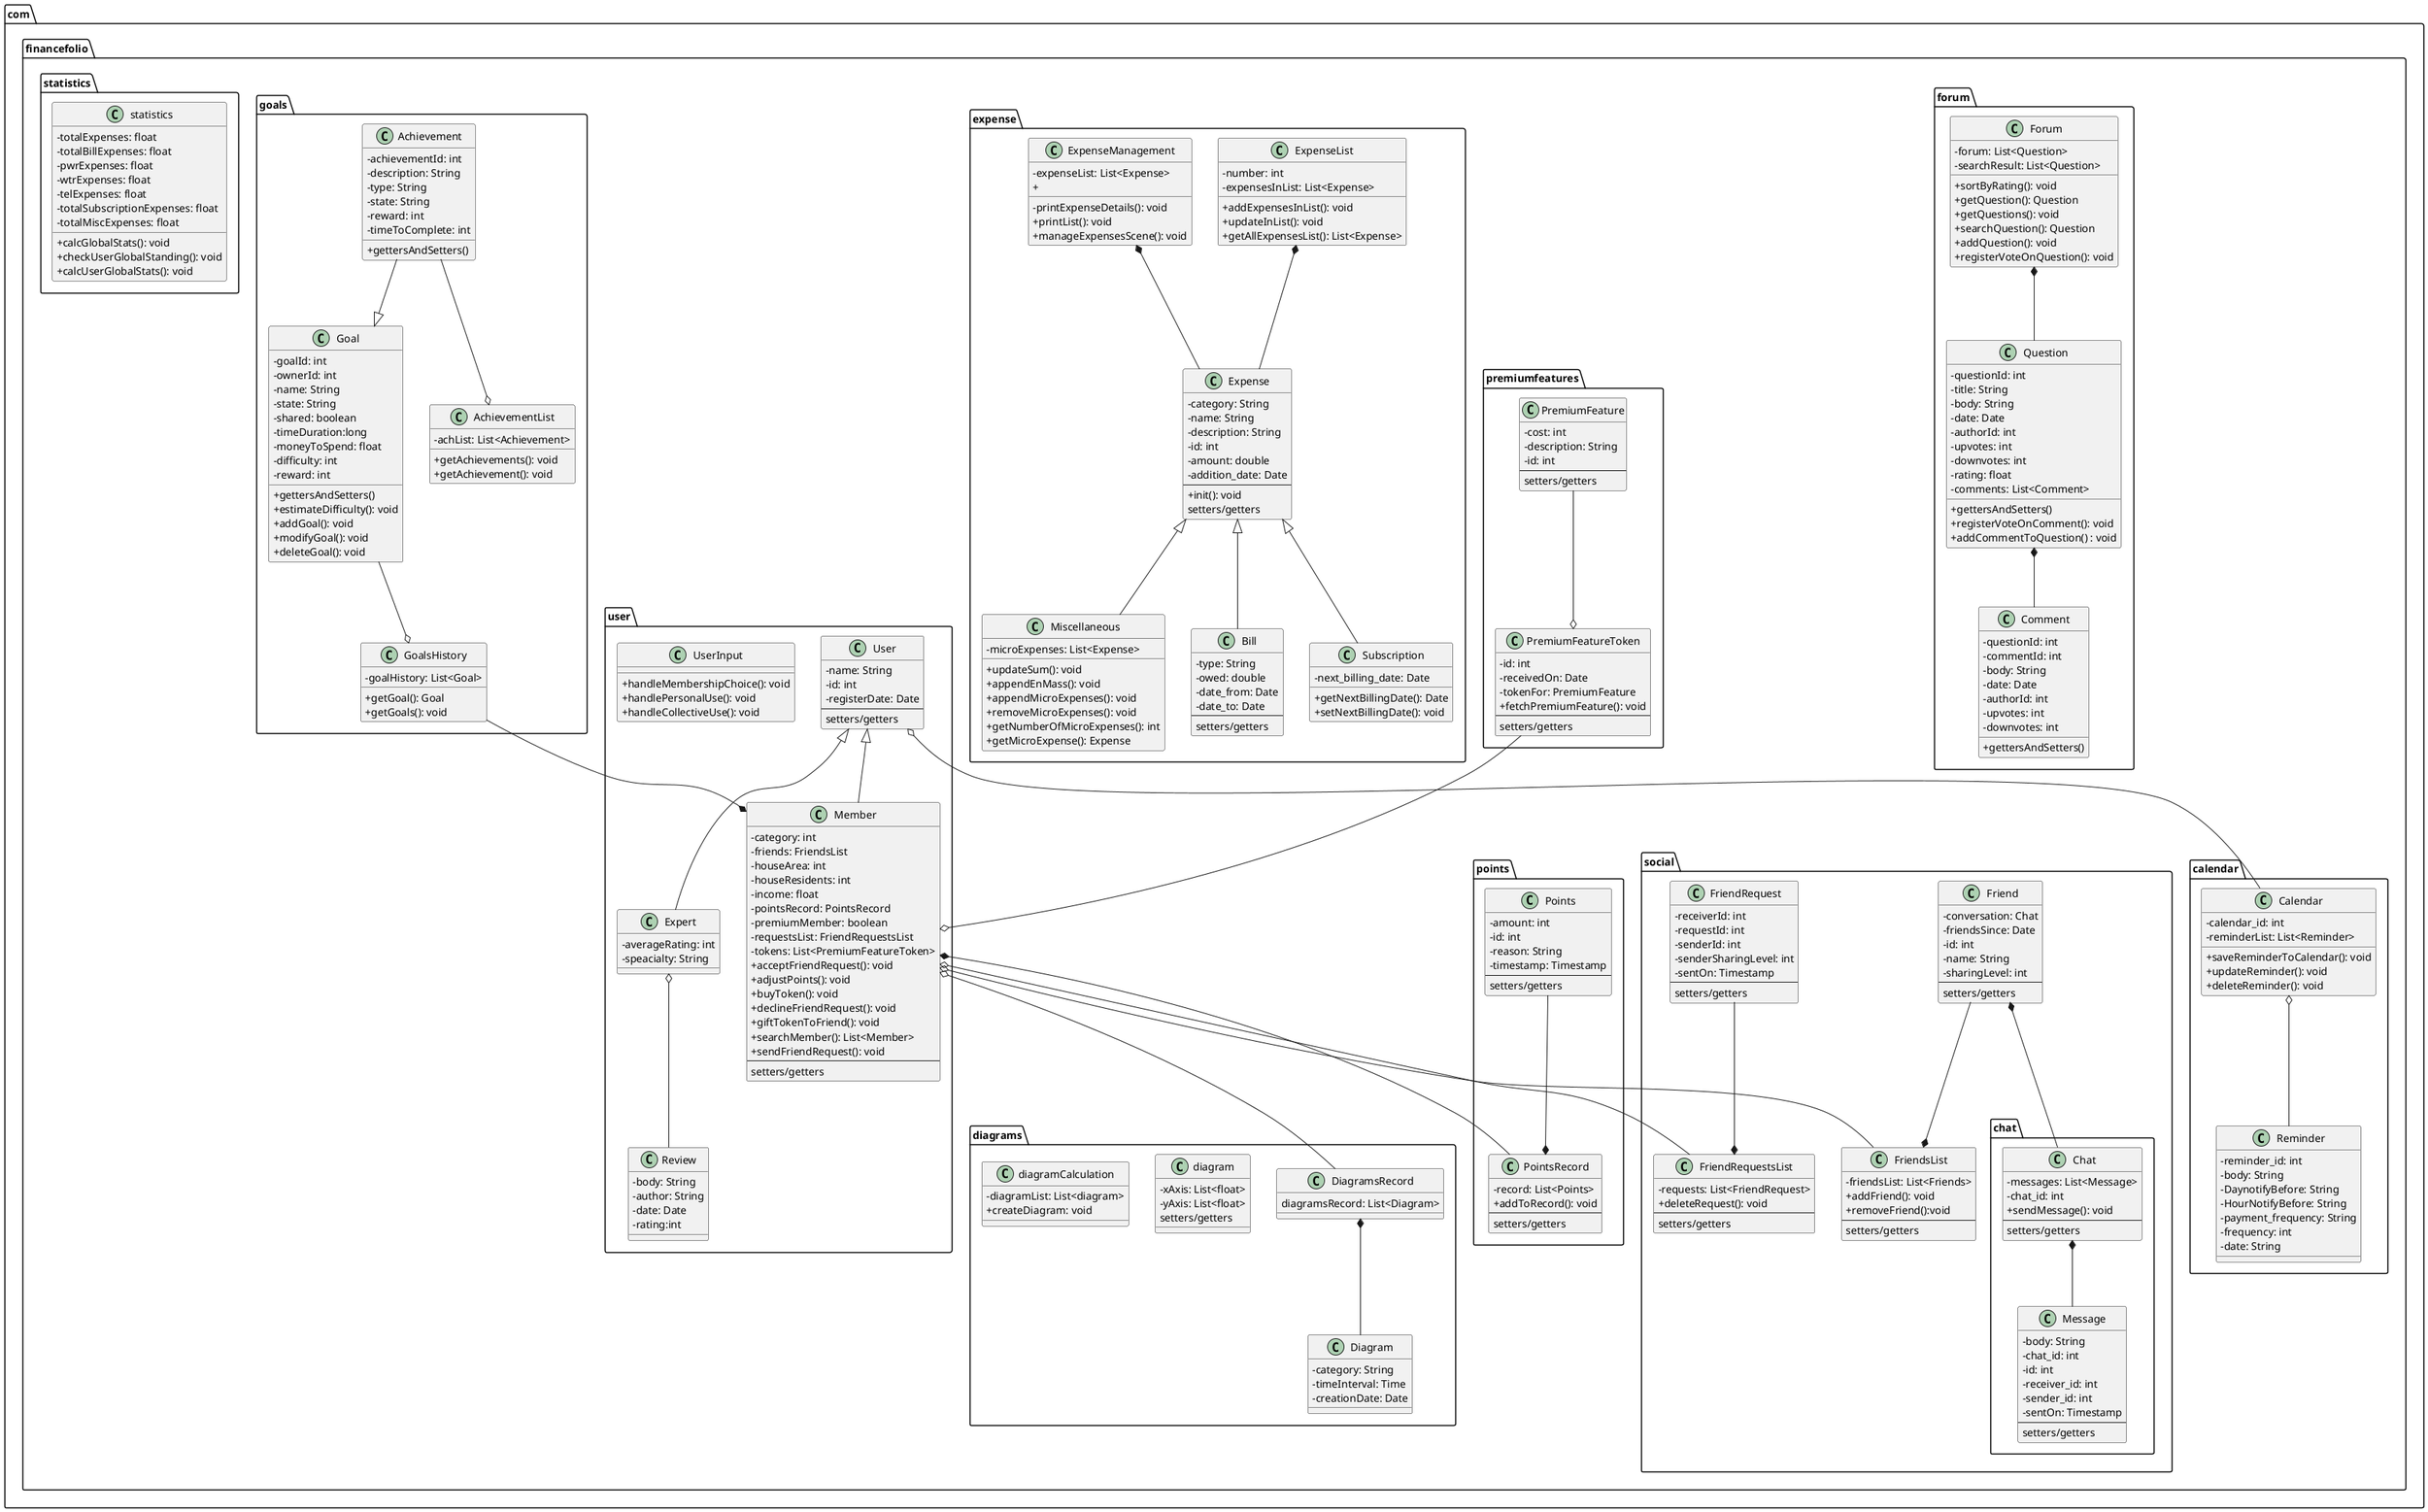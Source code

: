 @startuml Class Diagram
skinparam classAttributeIconSize 0
' package Declarations
package com.financefolio.forum{ 
    class Forum {
     -forum: List<Question>
     -searchResult: List<Question>
     +sortByRating(): void
     +getQuestion(): Question
     +getQuestions(): void 
     +searchQuestion(): Question
     +addQuestion(): void
     +registerVoteOnQuestion(): void
    }

    class Question{
        -questionId: int
        -title: String
        -body: String
        -date: Date
        -authorId: int
        -upvotes: int
        -downvotes: int
        -rating: float
        -comments: List<Comment>
        +gettersAndSetters()
        +registerVoteOnComment(): void
        +addCommentToQuestion() : void
    }

    class Comment{
        -questionId: int
        -commentId: int
        -body: String
        -date: Date
        -authorId: int
        -upvotes: int
        -downvotes: int
        +gettersAndSetters()
    }
}

package com.financefolio.calendar{ 
    class Calendar{
        -calendar_id: int
        -reminderList: List<Reminder>
        +saveReminderToCalendar(): void
        +updateReminder(): void
        +deleteReminder(): void
    }

    class Reminder{
        -reminder_id: int
        -body: String
        -DaynotifyBefore: String
        -HourNotifyBefore: String
        -payment_frequency: String
        -frequency: int
        -date: String
    }
}

package com.financefolio.user{
    class User{
        -name: String
        -id: int
        -registerDate: Date
        --
        setters/getters
    }

    class UserInput{
        +handleMembershipChoice(): void
        +handlePersonalUse(): void
        +handleCollectiveUse(): void
    }


    class Expert{
        -averageRating: int
        -speacialty: String
    }

    class Member{
        -category: int
        -friends: FriendsList
        -houseArea: int
        -houseResidents: int
        -income: float
        -pointsRecord: PointsRecord
        -premiumMember: boolean
        -requestsList: FriendRequestsList
        -tokens: List<PremiumFeatureToken>
        +acceptFriendRequest(): void
        +adjustPoints(): void
        +buyToken(): void
        +declineFriendRequest(): void
        +giftTokenToFriend(): void
        +searchMember(): List<Member>
        +sendFriendRequest(): void
        --
        setters/getters
    }

    class Review{
        -body: String
        -author: String
        -date: Date
        -rating:int
    }
}

package com.financefolio.premiumfeatures{
    class PremiumFeature{
        -cost: int
        -description: String
        -id: int
        --
        setters/getters
    }

    class PremiumFeatureToken{
        -id: int
        -receivedOn: Date
        -tokenFor: PremiumFeature
        +fetchPremiumFeature(): void
        --
        setters/getters
    }
}
' premiumfeatures package relations
PremiumFeature --o PremiumFeatureToken
PremiumFeatureToken --o Member

package com.financefolio.points{ 
    class PointsRecord{
        -record: List<Points>
        +addToRecord(): void
        --
        setters/getters
    }
    class Points{
        -amount: int
        -id: int
        -reason: String
        -timestamp: Timestamp
        --
        setters/getters
    }
}
' points package relations
Points --* PointsRecord
Member *-- PointsRecord

package com.financefolio.social{ 
    package com.financefolio.social.chat{ 
        class Chat{
            -messages: List<Message>
            -chat_id: int
            +sendMessage(): void
            --
            setters/getters
        }

        class Message{
            -body: String
            -chat_id: int
            -id: int
            -receiver_id: int
            -sender_id: int
            -sentOn: Timestamp
            --
            setters/getters
        }
    }
    ' chat package relations
    Chat *-- Message
    Friend *-- Chat

    class FriendRequest{
        -receiverId: int
        -requestId: int
        -senderId: int
        -senderSharingLevel: int
        -sentOn: Timestamp
        --
        setters/getters
    }
    class FriendRequestsList{
        -requests: List<FriendRequest>
        +deleteRequest(): void
        --
        setters/getters
    }
    class FriendsList{
        -friendsList: List<Friends>
        +addFriend(): void
        +removeFriend():void
        --
        setters/getters
    }
    class Friend{
        -conversation: Chat
        -friendsSince: Date
        -id: int
        -name: String
        -sharingLevel: int
        --
        setters/getters
    }
}
'social  package relations
Friend --* FriendsList
FriendRequest --* FriendRequestsList
Member o--FriendRequestsList
Member o--FriendsList

package com.financefolio.diagrams{
    class DiagramsRecord{
        diagramsRecord: List<Diagram>
    }
    
    class Diagram{
        -category: String
        -timeInterval: Time
        -creationDate: Date
    }
}

package com.financefolio.expense{
    class Expense{
        ' -name: String'
        -category: String
        -name: String
        -description: String
        -id: int
        -amount: double
        -addition_date: Date
        --
        +init(): void
        setters/getters 
    }

    class Subscription{
        -next_billing_date: Date
        +getNextBillingDate(): Date
        +setNextBillingDate(): void
    }

    class Miscellaneous{
        -microExpenses: List<Expense>
        +updateSum(): void
        +appendEnMass(): void
        +appendMicroExpenses(): void
        +removeMicroExpenses(): void
        +getNumberOfMicroExpenses(): int
        +getMicroExpense(): Expense



    }

    
    class Bill{
        -type: String
        -owed: double
        -date_from: Date
        -date_to: Date
        --
        setters/getters
    }

    class ExpenseList{
        -number: int
        -expensesInList: List<Expense>
        +addExpensesInList(): void
        +updateInList(): void
        +getAllExpensesList(): List<Expense>
    }

    class ExpenseManagement{
        -expenseList: List<Expense>
        -printExpenseDetails(): void
        +printList(): void
        +manageExpensesScene(): void
        +
    }
}

package com.financefolio.goals{
    class Goal{
        -goalId: int
        -ownerId: int
        -name: String
        -state: String
        -shared: boolean
        -timeDuration:long
        -moneyToSpend: float
        -difficulty: int
        -reward: int
        +gettersAndSetters()
        +estimateDifficulty(): void
        +addGoal(): void
        +modifyGoal(): void
        +deleteGoal(): void       
    }

    class GoalsHistory{ 
        -goalHistory: List<Goal>
        +getGoal(): Goal
        +getGoals(): void
    }

    class Achievement{
        -achievementId: int
        -description: String
        -type: String
        -state: String
        -reward: int
        -timeToComplete: int
        +gettersAndSetters()

    }

    class AchievementList{ 
        -achList: List<Achievement>
        +getAchievements(): void
        +getAchievement(): void
    }
}

package com.financefolio.statistics
{
    class statistics
    {
        -totalExpenses: float
        -totalBillExpenses: float
        -pwrExpenses: float
        -wtrExpenses: float
        -telExpenses: float
        -totalSubscriptionExpenses: float
        -totalMiscExpenses: float
        +calcGlobalStats(): void
        +checkUserGlobalStanding(): void
        +calcUserGlobalStats(): void
    }
}

package com.financefolio.diagrams
{
    class diagram
    {
        -xAxis: List<float>
        -yAxis: List<float>
        setters/getters                                           
    }
    class diagramCalculation
    {
        -diagramList: List<diagram>
        +createDiagram: void

    }
}


' forum package relations
Forum *-- Question
Question *-- Comment

' calendar package relations
Calendar o-- Reminder
User o-- Calendar

' user package relations
User <|-- Member
User <|-- Expert
'User o-- UserInput
Expert o-- Review

'diagrams package relations 
DiagramsRecord *-- Diagram
Member o-- DiagramsRecord

'goals package relations
GoalsHistory --* Member
Goal --o GoalsHistory
Achievement --o AchievementList
Achievement --|> Goal

'expense package relations
Expense <|-- Miscellaneous
Expense <|-- Bill
Expense <|-- Subscription
ExpenseList *-- Expense
ExpenseManagement *-- Expense

newpage

package com.financefolio.dao{
    interface DAO{
        +get(): Optional <T>
        +getAll(): Optinal <List<T>> 
        +save(): void
        +update(): void
        +delete(): void
    }
    class MemberDAO{
        -db_url: String
        -password: String
        -usrname: String
        +connect(): Connection
        +get(): Optional <Member>
        +getAll(): Optinal <List<Member>> 
        +save(): void
        +update(): void
        +delete(): void
    }
    class MessageDAO{
        -db_url: String
        -password: String
        -usrname: String
        +connect(): Connection
        +get(): Optional <Message>
        +getAll(): Optinal <List<Message>> 
        +save(): void
        +update(): void
        +delete(): void
    }

    class FriendRequestDAO{
        -db_url: String
        -password: String
        -usrname: String
        +connect(): Connection
        +get(): Optional <FriendRequest>
        +getAll(): Optinal <List<FriendRequest>> 
        +save(): void
        +update(): void
        +delete(): void
    }

    class FriendDAO{
        -db_url: String
        -password: String
        -usrname: String
        +connect(): Connection
        +get(): Optional <Friend>
        +getAll(): Optinal <List<Friend>> 
        +save(): void
        +update(): void
        +delete(): void
    }
    class QuestionDAO{
        -db_url: String
        -password: String
        -usrname: String
        +connect(): Connection
        +get(): Optional <Question>
        +getAll(): Optinal <List<Question>> 
        +save(): void
        +update(): void
        +delete(): void
    }
    
    class CommentDAO{
        -db_url: String
        -password: String
        -usrname: String
        +connect(): Connection
        +get(): Optional <Comment>
        +getAll(): Optinal <List<Comment>> 
        +save(): void
        +update(): void
        +delete(): void
    }
    
    class PointsDAO{
        -db_url: String
        -password: String
        -usrname: String
        +connect(): Connection
        +get(): Optional <Points>
        +getAll(): Optinal <List<Points>> 
        +save(): void
        +update(): void
        +delete(): void
    }

    class PremiumFeatureTokenDAO{
        -db_url: String
        -password: String
        -usrname: String
        +connect(): Connection
        +get(): Optional <PremiumFeatureToken>
        +getAll(): Optinal <List<PremiumFeatureToken>> 
        +save(): void
        +update(): void
        +delete(): void
    }

    class PremiumFeatureDAO{
        -db_url: String
        -password: String
        -usrname: String
        +connect(): Connection
        +get(): Optional <PremiumFeature>
        +getAll(): Optional <List<PremiumFeature>> 
        +save(): void
        +update(): void
        +delete(): void
    }

    class ExpenseDAO{
        -db_url: String 
        -username: String
        -password: String
        +connect(): Connection
        +get(): Optional<Expense>
        +getAll(): Optional<List<Expense>>
        +save():void
        +update(): void
        +delete(): void

    }

    class GoalDAO{
        -db_url: String
        -usrname: String
        -password: String
        +connect(): Connection
        +get(): Optional <Goal>
        +getAll(): Optinal <List<Goal>> 
        +save(): void
        +update(): void
        +delete(): void
    }

    class AchievementDAO{
        -db_url: String
        -usrname: String
        -password: String
        +connect(): Connection
        +get(): Optional <Achievement>
        +getAll(): Optinal <List<Achievement>> 
        +save(): void
        +update(): void
        +delete(): void
    }

    class ReminderDAO{} 
}
'dao package relations
DAO <|.. QuestionDAO
DAO <|.. CommentDAO
DAO <|.. ExpenseDAO
DAO <|.. AchievementDAO
DAO <|.. GoalDAO
DAO <|.. ReminderDAO
DAO <|.. MessageDAO
DAO <|.. MemberDAO
DAO <|.. FriendDAO
DAO <|.. FriendRequestDAO
DAO <|.. PointsDAO
DAO <|.. PremiumFeatureDAO
DAO <|.. PremiumFeatureTokenDAO
' notes
@enduml